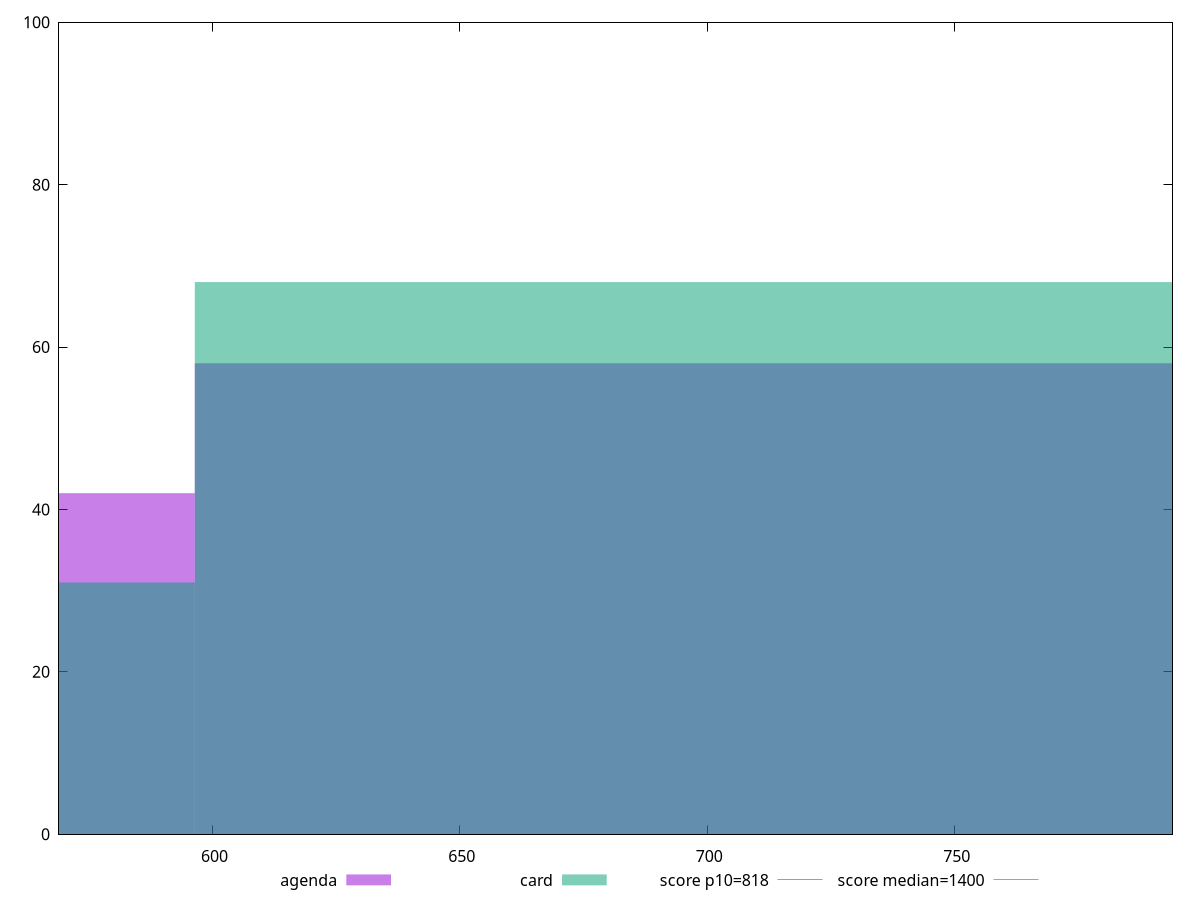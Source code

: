 reset

$agenda <<EOF
715.7293958463665 58
477.15293056424434 42
EOF

$card <<EOF
715.7293958463665 68
477.15293056424434 31
EOF

set key outside below
set boxwidth 238.57646528212217
set xrange [569:794]
set yrange [0:100]
set trange [0:100]
set style fill transparent solid 0.5 noborder

set parametric
set terminal svg size 640, 500 enhanced background rgb 'white'
set output "reports/report_00027_2021-02-24T12-40-31.850Z/dom-size/comparison/histogram/1_vs_2.svg"

plot $agenda title "agenda" with boxes, \
     $card title "card" with boxes, \
     818,t title "score p10=818", \
     1400,t title "score median=1400"

reset

